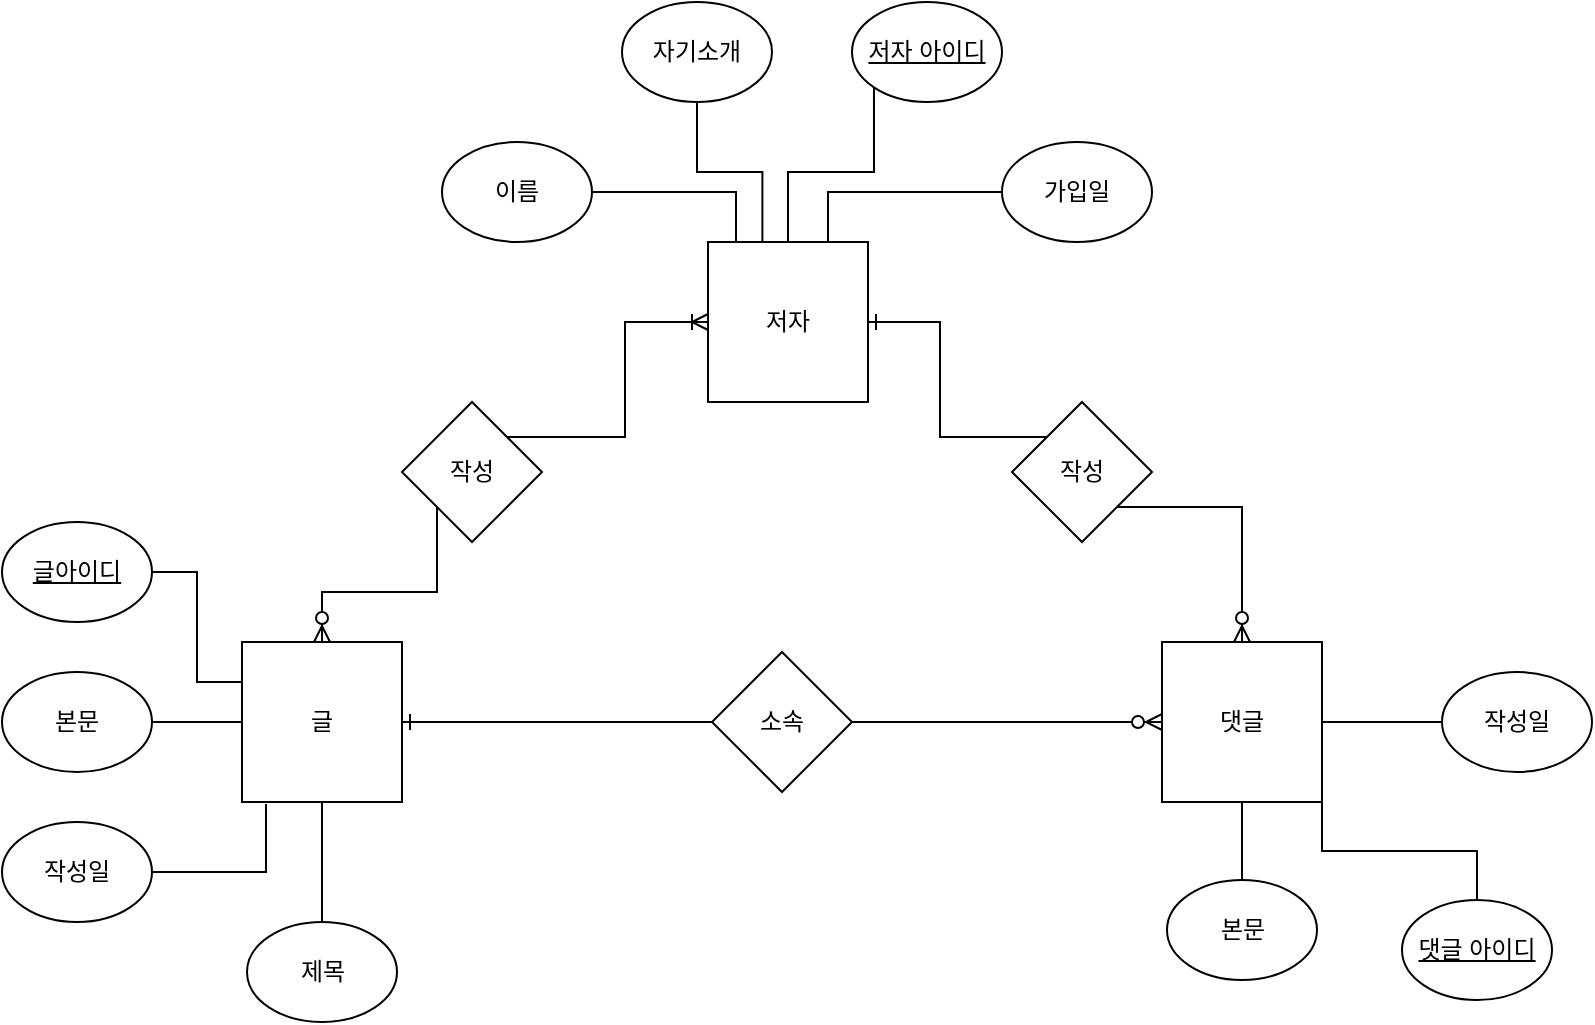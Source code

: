 <mxfile version="12.5.6" type="github"><diagram id="cblAmUWbq5_1axmgHFxv" name="Page-1"><mxGraphModel dx="947" dy="634" grid="1" gridSize="10" guides="1" tooltips="1" connect="1" arrows="1" fold="1" page="1" pageScale="1" pageWidth="827" pageHeight="1169" math="0" shadow="0"><root><mxCell id="0"/><mxCell id="1" parent="0"/><mxCell id="IyArP9Y2LQs1eHGC3LHX-11" style="edgeStyle=orthogonalEdgeStyle;rounded=0;orthogonalLoop=1;jettySize=auto;html=1;exitX=0.5;exitY=1;exitDx=0;exitDy=0;entryX=0.5;entryY=0;entryDx=0;entryDy=0;endArrow=none;endFill=0;" edge="1" parent="1" source="IyArP9Y2LQs1eHGC3LHX-2" target="IyArP9Y2LQs1eHGC3LHX-6"><mxGeometry relative="1" as="geometry"/></mxCell><mxCell id="IyArP9Y2LQs1eHGC3LHX-38" style="edgeStyle=orthogonalEdgeStyle;rounded=0;orthogonalLoop=1;jettySize=auto;html=1;exitX=0.5;exitY=0;exitDx=0;exitDy=0;entryX=0;entryY=1;entryDx=0;entryDy=0;endArrow=none;endFill=0;startArrow=ERzeroToMany;startFill=1;" edge="1" parent="1" source="IyArP9Y2LQs1eHGC3LHX-2" target="IyArP9Y2LQs1eHGC3LHX-35"><mxGeometry relative="1" as="geometry"/></mxCell><mxCell id="IyArP9Y2LQs1eHGC3LHX-45" style="edgeStyle=orthogonalEdgeStyle;rounded=0;orthogonalLoop=1;jettySize=auto;html=1;exitX=1;exitY=0.5;exitDx=0;exitDy=0;entryX=0;entryY=0.5;entryDx=0;entryDy=0;endArrow=none;endFill=0;startArrow=ERone;startFill=0;" edge="1" parent="1" source="IyArP9Y2LQs1eHGC3LHX-2" target="IyArP9Y2LQs1eHGC3LHX-37"><mxGeometry relative="1" as="geometry"/></mxCell><mxCell id="IyArP9Y2LQs1eHGC3LHX-2" value="글" style="whiteSpace=wrap;html=1;aspect=fixed;" vertex="1" parent="1"><mxGeometry x="140" y="340" width="80" height="80" as="geometry"/></mxCell><mxCell id="IyArP9Y2LQs1eHGC3LHX-15" style="edgeStyle=orthogonalEdgeStyle;rounded=0;orthogonalLoop=1;jettySize=auto;html=1;exitX=0.175;exitY=0;exitDx=0;exitDy=0;entryX=1;entryY=0.5;entryDx=0;entryDy=0;endArrow=none;endFill=0;exitPerimeter=0;" edge="1" parent="1" source="IyArP9Y2LQs1eHGC3LHX-3" target="IyArP9Y2LQs1eHGC3LHX-12"><mxGeometry relative="1" as="geometry"/></mxCell><mxCell id="IyArP9Y2LQs1eHGC3LHX-16" style="edgeStyle=orthogonalEdgeStyle;rounded=0;orthogonalLoop=1;jettySize=auto;html=1;entryX=0.5;entryY=1;entryDx=0;entryDy=0;endArrow=none;endFill=0;exitX=0.34;exitY=0.008;exitDx=0;exitDy=0;exitPerimeter=0;" edge="1" parent="1" source="IyArP9Y2LQs1eHGC3LHX-3" target="IyArP9Y2LQs1eHGC3LHX-13"><mxGeometry relative="1" as="geometry"><mxPoint x="400" y="137" as="sourcePoint"/></mxGeometry></mxCell><mxCell id="IyArP9Y2LQs1eHGC3LHX-17" style="edgeStyle=orthogonalEdgeStyle;rounded=0;orthogonalLoop=1;jettySize=auto;html=1;exitX=0.75;exitY=0;exitDx=0;exitDy=0;entryX=0;entryY=0.5;entryDx=0;entryDy=0;endArrow=none;endFill=0;" edge="1" parent="1" source="IyArP9Y2LQs1eHGC3LHX-3" target="IyArP9Y2LQs1eHGC3LHX-14"><mxGeometry relative="1" as="geometry"/></mxCell><mxCell id="IyArP9Y2LQs1eHGC3LHX-3" value="저자" style="whiteSpace=wrap;html=1;aspect=fixed;" vertex="1" parent="1"><mxGeometry x="373" y="140" width="80" height="80" as="geometry"/></mxCell><mxCell id="IyArP9Y2LQs1eHGC3LHX-22" style="edgeStyle=orthogonalEdgeStyle;rounded=0;orthogonalLoop=1;jettySize=auto;html=1;exitX=1;exitY=0.5;exitDx=0;exitDy=0;entryX=0;entryY=0.5;entryDx=0;entryDy=0;endArrow=none;endFill=0;" edge="1" parent="1" source="IyArP9Y2LQs1eHGC3LHX-4" target="IyArP9Y2LQs1eHGC3LHX-20"><mxGeometry relative="1" as="geometry"/></mxCell><mxCell id="IyArP9Y2LQs1eHGC3LHX-23" style="edgeStyle=orthogonalEdgeStyle;rounded=0;orthogonalLoop=1;jettySize=auto;html=1;exitX=0.5;exitY=1;exitDx=0;exitDy=0;entryX=0.5;entryY=0;entryDx=0;entryDy=0;endArrow=none;endFill=0;" edge="1" parent="1" source="IyArP9Y2LQs1eHGC3LHX-4" target="IyArP9Y2LQs1eHGC3LHX-21"><mxGeometry relative="1" as="geometry"/></mxCell><mxCell id="IyArP9Y2LQs1eHGC3LHX-28" style="edgeStyle=orthogonalEdgeStyle;rounded=0;orthogonalLoop=1;jettySize=auto;html=1;exitX=1;exitY=1;exitDx=0;exitDy=0;entryX=0.5;entryY=0;entryDx=0;entryDy=0;endArrow=none;endFill=0;" edge="1" parent="1" source="IyArP9Y2LQs1eHGC3LHX-4" target="IyArP9Y2LQs1eHGC3LHX-27"><mxGeometry relative="1" as="geometry"/></mxCell><mxCell id="IyArP9Y2LQs1eHGC3LHX-4" value="댓글" style="whiteSpace=wrap;html=1;aspect=fixed;" vertex="1" parent="1"><mxGeometry x="600" y="340" width="80" height="80" as="geometry"/></mxCell><mxCell id="IyArP9Y2LQs1eHGC3LHX-9" style="edgeStyle=orthogonalEdgeStyle;rounded=0;orthogonalLoop=1;jettySize=auto;html=1;exitX=1;exitY=0.5;exitDx=0;exitDy=0;entryX=0;entryY=0.5;entryDx=0;entryDy=0;endArrow=none;endFill=0;" edge="1" parent="1" source="IyArP9Y2LQs1eHGC3LHX-5" target="IyArP9Y2LQs1eHGC3LHX-2"><mxGeometry relative="1" as="geometry"/></mxCell><mxCell id="IyArP9Y2LQs1eHGC3LHX-5" value="본문" style="ellipse;whiteSpace=wrap;html=1;" vertex="1" parent="1"><mxGeometry x="20" y="355" width="75" height="50" as="geometry"/></mxCell><mxCell id="IyArP9Y2LQs1eHGC3LHX-6" value="제목" style="ellipse;whiteSpace=wrap;html=1;" vertex="1" parent="1"><mxGeometry x="142.5" y="480" width="75" height="50" as="geometry"/></mxCell><mxCell id="IyArP9Y2LQs1eHGC3LHX-10" style="edgeStyle=orthogonalEdgeStyle;rounded=0;orthogonalLoop=1;jettySize=auto;html=1;exitX=1;exitY=0.5;exitDx=0;exitDy=0;entryX=0.15;entryY=1.013;entryDx=0;entryDy=0;entryPerimeter=0;endArrow=none;endFill=0;" edge="1" parent="1" source="IyArP9Y2LQs1eHGC3LHX-7" target="IyArP9Y2LQs1eHGC3LHX-2"><mxGeometry relative="1" as="geometry"/></mxCell><mxCell id="IyArP9Y2LQs1eHGC3LHX-7" value="작성일" style="ellipse;whiteSpace=wrap;html=1;" vertex="1" parent="1"><mxGeometry x="20" y="430" width="75" height="50" as="geometry"/></mxCell><mxCell id="IyArP9Y2LQs1eHGC3LHX-12" value="이름" style="ellipse;whiteSpace=wrap;html=1;" vertex="1" parent="1"><mxGeometry x="240" y="90" width="75" height="50" as="geometry"/></mxCell><mxCell id="IyArP9Y2LQs1eHGC3LHX-13" value="자기소개" style="ellipse;whiteSpace=wrap;html=1;" vertex="1" parent="1"><mxGeometry x="330" y="20" width="75" height="50" as="geometry"/></mxCell><mxCell id="IyArP9Y2LQs1eHGC3LHX-14" value="가입일" style="ellipse;whiteSpace=wrap;html=1;" vertex="1" parent="1"><mxGeometry x="520" y="90" width="75" height="50" as="geometry"/></mxCell><mxCell id="IyArP9Y2LQs1eHGC3LHX-20" value="작성일" style="ellipse;whiteSpace=wrap;html=1;" vertex="1" parent="1"><mxGeometry x="740" y="355" width="75" height="50" as="geometry"/></mxCell><mxCell id="IyArP9Y2LQs1eHGC3LHX-21" value="본문" style="ellipse;whiteSpace=wrap;html=1;" vertex="1" parent="1"><mxGeometry x="602.5" y="459" width="75" height="50" as="geometry"/></mxCell><mxCell id="IyArP9Y2LQs1eHGC3LHX-26" style="edgeStyle=orthogonalEdgeStyle;rounded=0;orthogonalLoop=1;jettySize=auto;html=1;exitX=1;exitY=0.5;exitDx=0;exitDy=0;entryX=0;entryY=0.25;entryDx=0;entryDy=0;endArrow=none;endFill=0;" edge="1" parent="1" source="IyArP9Y2LQs1eHGC3LHX-25" target="IyArP9Y2LQs1eHGC3LHX-2"><mxGeometry relative="1" as="geometry"/></mxCell><mxCell id="IyArP9Y2LQs1eHGC3LHX-25" value="&lt;u&gt;글아이디&lt;/u&gt;" style="ellipse;whiteSpace=wrap;html=1;" vertex="1" parent="1"><mxGeometry x="20" y="280" width="75" height="50" as="geometry"/></mxCell><mxCell id="IyArP9Y2LQs1eHGC3LHX-27" value="&lt;u&gt;댓글 아이디&lt;/u&gt;" style="ellipse;whiteSpace=wrap;html=1;" vertex="1" parent="1"><mxGeometry x="720" y="469" width="75" height="50" as="geometry"/></mxCell><mxCell id="IyArP9Y2LQs1eHGC3LHX-30" style="edgeStyle=orthogonalEdgeStyle;rounded=0;orthogonalLoop=1;jettySize=auto;html=1;exitX=0;exitY=1;exitDx=0;exitDy=0;endArrow=none;endFill=0;entryX=0.5;entryY=0;entryDx=0;entryDy=0;" edge="1" parent="1" source="IyArP9Y2LQs1eHGC3LHX-29" target="IyArP9Y2LQs1eHGC3LHX-3"><mxGeometry relative="1" as="geometry"><mxPoint x="440" y="80" as="targetPoint"/></mxGeometry></mxCell><mxCell id="IyArP9Y2LQs1eHGC3LHX-29" value="&lt;u&gt;저자 아이디&lt;/u&gt;" style="ellipse;whiteSpace=wrap;html=1;" vertex="1" parent="1"><mxGeometry x="445" y="20" width="75" height="50" as="geometry"/></mxCell><mxCell id="IyArP9Y2LQs1eHGC3LHX-39" style="edgeStyle=orthogonalEdgeStyle;rounded=0;orthogonalLoop=1;jettySize=auto;html=1;exitX=1;exitY=0;exitDx=0;exitDy=0;entryX=0;entryY=0.5;entryDx=0;entryDy=0;endArrow=ERoneToMany;endFill=0;" edge="1" parent="1" source="IyArP9Y2LQs1eHGC3LHX-35" target="IyArP9Y2LQs1eHGC3LHX-3"><mxGeometry relative="1" as="geometry"/></mxCell><mxCell id="IyArP9Y2LQs1eHGC3LHX-35" value="작성" style="rhombus;whiteSpace=wrap;html=1;" vertex="1" parent="1"><mxGeometry x="220" y="220" width="70" height="70" as="geometry"/></mxCell><mxCell id="IyArP9Y2LQs1eHGC3LHX-42" style="edgeStyle=orthogonalEdgeStyle;rounded=0;orthogonalLoop=1;jettySize=auto;html=1;exitX=0;exitY=0;exitDx=0;exitDy=0;entryX=1;entryY=0.5;entryDx=0;entryDy=0;endArrow=ERone;endFill=0;" edge="1" parent="1" source="IyArP9Y2LQs1eHGC3LHX-36" target="IyArP9Y2LQs1eHGC3LHX-3"><mxGeometry relative="1" as="geometry"/></mxCell><mxCell id="IyArP9Y2LQs1eHGC3LHX-43" style="edgeStyle=orthogonalEdgeStyle;rounded=0;orthogonalLoop=1;jettySize=auto;html=1;exitX=1;exitY=1;exitDx=0;exitDy=0;entryX=0.5;entryY=0;entryDx=0;entryDy=0;endArrow=ERzeroToMany;endFill=1;" edge="1" parent="1" source="IyArP9Y2LQs1eHGC3LHX-36" target="IyArP9Y2LQs1eHGC3LHX-4"><mxGeometry relative="1" as="geometry"/></mxCell><mxCell id="IyArP9Y2LQs1eHGC3LHX-36" value="작성" style="rhombus;whiteSpace=wrap;html=1;" vertex="1" parent="1"><mxGeometry x="525" y="220" width="70" height="70" as="geometry"/></mxCell><mxCell id="IyArP9Y2LQs1eHGC3LHX-44" style="edgeStyle=orthogonalEdgeStyle;rounded=0;orthogonalLoop=1;jettySize=auto;html=1;exitX=1;exitY=0.5;exitDx=0;exitDy=0;entryX=0;entryY=0.5;entryDx=0;entryDy=0;endArrow=ERzeroToMany;endFill=1;" edge="1" parent="1" source="IyArP9Y2LQs1eHGC3LHX-37" target="IyArP9Y2LQs1eHGC3LHX-4"><mxGeometry relative="1" as="geometry"/></mxCell><mxCell id="IyArP9Y2LQs1eHGC3LHX-37" value="소속" style="rhombus;whiteSpace=wrap;html=1;" vertex="1" parent="1"><mxGeometry x="375" y="345" width="70" height="70" as="geometry"/></mxCell></root></mxGraphModel></diagram></mxfile>